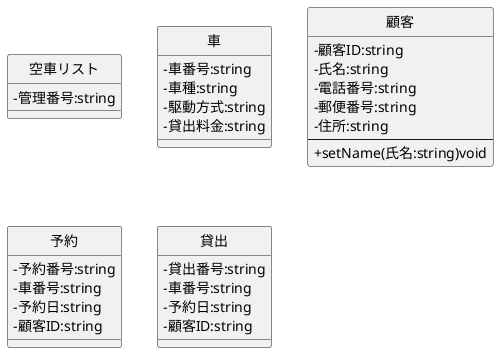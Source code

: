 @startuml
skinparam classAttributeIconSize 0
class 空車リスト {
- 管理番号:string
}
class 車 {
- 車番号:string
- 車種:string
- 駆動方式:string
- 貸出料金:string
}
class 顧客 {
- 顧客ID:string
- 氏名:string
- 電話番号:string
- 郵便番号:string
- 住所:string
---
+ setName(氏名:string)void
}
class 予約 {
- 予約番号:string
- 車番号:string
- 予約日:string
- 顧客ID:string
}
class 貸出{
- 貸出番号:string
- 車番号:string
- 予約日:string
- 顧客ID:string
}
hide 空車リスト circle
hide 車 circle
hide 顧客 circle
hide 予約 circle
hide 貸出 circle
@enduml
